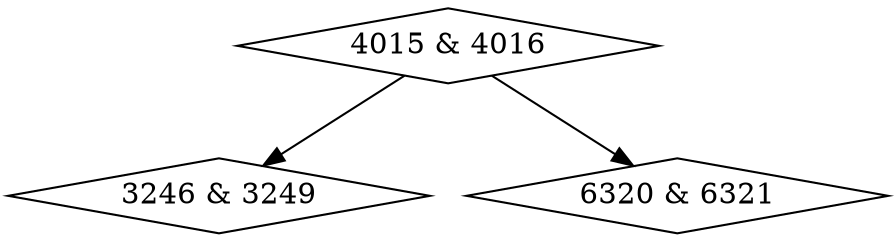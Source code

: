 digraph {
0 [label = "3246 & 3249", shape = diamond];
1 [label = "4015 & 4016", shape = diamond];
2 [label = "6320 & 6321", shape = diamond];
1->0;
1->2;
}
